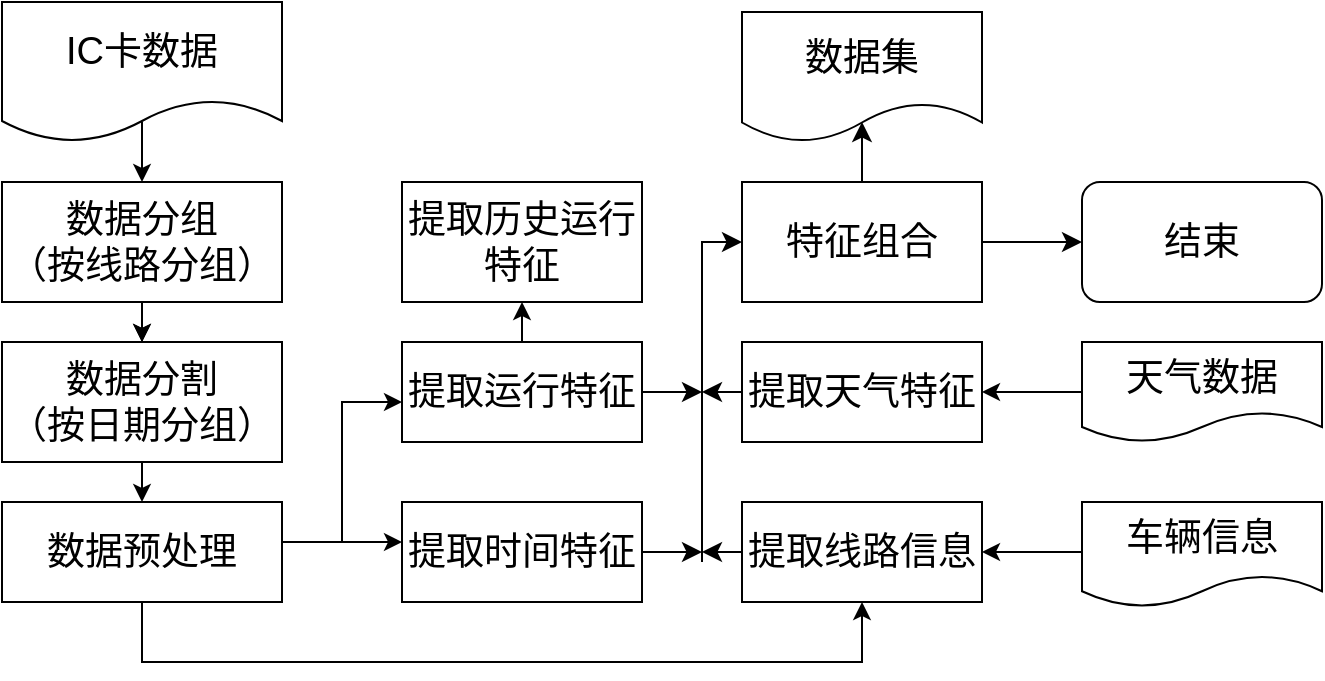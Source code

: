 <mxfile version="16.5.6" type="github" pages="3">
  <diagram id="mhKJ061dYRA6jdMPK2rN" name="Page-1">
    <mxGraphModel dx="782" dy="420" grid="1" gridSize="10" guides="1" tooltips="1" connect="1" arrows="1" fold="1" page="1" pageScale="1" pageWidth="827" pageHeight="1169" math="0" shadow="0">
      <root>
        <mxCell id="0" />
        <mxCell id="1" parent="0" />
        <mxCell id="Ak6Pmd-jxipsMnnLr-lo-1" value="&lt;font style=&quot;font-size: 19px&quot;&gt;IC卡数据&lt;/font&gt;" style="shape=document;whiteSpace=wrap;html=1;boundedLbl=1;" parent="1" vertex="1">
          <mxGeometry x="50" y="190" width="140" height="70" as="geometry" />
        </mxCell>
        <mxCell id="Ak6Pmd-jxipsMnnLr-lo-2" value="" style="endArrow=classic;html=1;rounded=0;fontSize=19;entryX=0.5;entryY=0;entryDx=0;entryDy=0;" parent="1" target="Ak6Pmd-jxipsMnnLr-lo-3" edge="1">
          <mxGeometry width="50" height="50" relative="1" as="geometry">
            <mxPoint x="120" y="250" as="sourcePoint" />
            <mxPoint x="116" y="170" as="targetPoint" />
          </mxGeometry>
        </mxCell>
        <mxCell id="Ak6Pmd-jxipsMnnLr-lo-5" value="" style="edgeStyle=orthogonalEdgeStyle;rounded=0;orthogonalLoop=1;jettySize=auto;html=1;fontSize=19;" parent="1" source="Ak6Pmd-jxipsMnnLr-lo-3" target="Ak6Pmd-jxipsMnnLr-lo-4" edge="1">
          <mxGeometry relative="1" as="geometry" />
        </mxCell>
        <mxCell id="Ak6Pmd-jxipsMnnLr-lo-3" value="&lt;div&gt;数据分组&lt;/div&gt;&lt;div&gt;（按线路分组）&lt;/div&gt;" style="rounded=0;whiteSpace=wrap;html=1;fontSize=19;" parent="1" vertex="1">
          <mxGeometry x="50" y="280" width="140" height="60" as="geometry" />
        </mxCell>
        <mxCell id="Ak6Pmd-jxipsMnnLr-lo-7" value="" style="edgeStyle=orthogonalEdgeStyle;rounded=0;orthogonalLoop=1;jettySize=auto;html=1;fontSize=19;" parent="1" source="Ak6Pmd-jxipsMnnLr-lo-4" edge="1">
          <mxGeometry relative="1" as="geometry">
            <mxPoint x="120" y="360" as="targetPoint" />
          </mxGeometry>
        </mxCell>
        <mxCell id="Ak6Pmd-jxipsMnnLr-lo-17" value="" style="edgeStyle=orthogonalEdgeStyle;curved=0;rounded=1;sketch=0;orthogonalLoop=1;jettySize=auto;html=1;" parent="1" source="Ak6Pmd-jxipsMnnLr-lo-4" target="Ak6Pmd-jxipsMnnLr-lo-8" edge="1">
          <mxGeometry relative="1" as="geometry" />
        </mxCell>
        <mxCell id="Ak6Pmd-jxipsMnnLr-lo-4" value="&lt;div&gt;数据分割&lt;/div&gt;&lt;div&gt;（按日期分组）&lt;/div&gt;" style="rounded=0;whiteSpace=wrap;html=1;fontSize=19;" parent="1" vertex="1">
          <mxGeometry x="50" y="360" width="140" height="60" as="geometry" />
        </mxCell>
        <mxCell id="Ak6Pmd-jxipsMnnLr-lo-11" value="" style="edgeStyle=orthogonalEdgeStyle;rounded=0;orthogonalLoop=1;jettySize=auto;html=1;fontSize=19;" parent="1" source="Ak6Pmd-jxipsMnnLr-lo-8" target="Ak6Pmd-jxipsMnnLr-lo-10" edge="1">
          <mxGeometry relative="1" as="geometry">
            <Array as="points">
              <mxPoint x="220" y="460" />
              <mxPoint x="220" y="460" />
            </Array>
          </mxGeometry>
        </mxCell>
        <mxCell id="dNuweXyDaZ-Y7rFpt1fY-6" value="" style="edgeStyle=orthogonalEdgeStyle;rounded=0;sketch=0;orthogonalLoop=1;jettySize=auto;html=1;fontSize=19;" edge="1" parent="1" source="Ak6Pmd-jxipsMnnLr-lo-8" target="dNuweXyDaZ-Y7rFpt1fY-5">
          <mxGeometry relative="1" as="geometry">
            <Array as="points">
              <mxPoint x="120" y="520" />
              <mxPoint x="480" y="520" />
            </Array>
          </mxGeometry>
        </mxCell>
        <mxCell id="Ak6Pmd-jxipsMnnLr-lo-8" value="数据预处理" style="rounded=0;whiteSpace=wrap;html=1;fontSize=19;" parent="1" vertex="1">
          <mxGeometry x="50" y="440" width="140" height="50" as="geometry" />
        </mxCell>
        <mxCell id="Ak6Pmd-jxipsMnnLr-lo-10" value="提取时间特征" style="rounded=0;whiteSpace=wrap;html=1;fontSize=19;" parent="1" vertex="1">
          <mxGeometry x="250" y="440" width="120" height="50" as="geometry" />
        </mxCell>
        <mxCell id="Ak6Pmd-jxipsMnnLr-lo-12" value="" style="endArrow=classic;html=1;rounded=0;sketch=0;edgeStyle=orthogonalEdgeStyle;elbow=vertical;" parent="1" edge="1">
          <mxGeometry width="50" height="50" relative="1" as="geometry">
            <mxPoint x="220" y="460" as="sourcePoint" />
            <mxPoint x="250" y="390" as="targetPoint" />
            <Array as="points">
              <mxPoint x="220" y="390" />
            </Array>
          </mxGeometry>
        </mxCell>
        <mxCell id="dNuweXyDaZ-Y7rFpt1fY-17" value="" style="edgeStyle=orthogonalEdgeStyle;rounded=0;sketch=0;orthogonalLoop=1;jettySize=auto;html=1;fontSize=19;startSize=7;endSize=7;" edge="1" parent="1" source="Ak6Pmd-jxipsMnnLr-lo-13">
          <mxGeometry relative="1" as="geometry">
            <mxPoint x="400" y="385" as="targetPoint" />
          </mxGeometry>
        </mxCell>
        <mxCell id="Ak6Pmd-jxipsMnnLr-lo-13" value="提取运行特征" style="rounded=0;whiteSpace=wrap;html=1;sketch=0;fontSize=19;" parent="1" vertex="1">
          <mxGeometry x="250" y="360" width="120" height="50" as="geometry" />
        </mxCell>
        <mxCell id="dNuweXyDaZ-Y7rFpt1fY-1" value="" style="endArrow=classic;html=1;rounded=1;sketch=0;exitX=0.5;exitY=0;exitDx=0;exitDy=0;entryX=0.5;entryY=1;entryDx=0;entryDy=0;" edge="1" parent="1" source="Ak6Pmd-jxipsMnnLr-lo-13" target="dNuweXyDaZ-Y7rFpt1fY-2">
          <mxGeometry width="50" height="50" relative="1" as="geometry">
            <mxPoint x="370" y="320" as="sourcePoint" />
            <mxPoint x="310" y="340" as="targetPoint" />
          </mxGeometry>
        </mxCell>
        <mxCell id="dNuweXyDaZ-Y7rFpt1fY-2" value="&lt;font style=&quot;font-size: 19px&quot;&gt;提取历史运行特征&lt;/font&gt;" style="rounded=0;whiteSpace=wrap;html=1;sketch=0;" vertex="1" parent="1">
          <mxGeometry x="250" y="280" width="120" height="60" as="geometry" />
        </mxCell>
        <mxCell id="dNuweXyDaZ-Y7rFpt1fY-16" value="" style="edgeStyle=orthogonalEdgeStyle;rounded=1;sketch=0;orthogonalLoop=1;jettySize=auto;html=1;fontSize=19;endSize=7;startSize=7;" edge="1" parent="1" source="dNuweXyDaZ-Y7rFpt1fY-5">
          <mxGeometry relative="1" as="geometry">
            <mxPoint x="400" y="465" as="targetPoint" />
            <Array as="points">
              <mxPoint x="410" y="465" />
              <mxPoint x="410" y="465" />
            </Array>
          </mxGeometry>
        </mxCell>
        <mxCell id="dNuweXyDaZ-Y7rFpt1fY-5" value="提取线路信息" style="whiteSpace=wrap;html=1;fontSize=19;rounded=0;" vertex="1" parent="1">
          <mxGeometry x="420" y="440" width="120" height="50" as="geometry" />
        </mxCell>
        <mxCell id="dNuweXyDaZ-Y7rFpt1fY-11" value="" style="edgeStyle=orthogonalEdgeStyle;rounded=1;sketch=0;orthogonalLoop=1;jettySize=auto;html=1;fontSize=19;" edge="1" parent="1" target="dNuweXyDaZ-Y7rFpt1fY-5">
          <mxGeometry relative="1" as="geometry">
            <mxPoint x="600" y="465" as="sourcePoint" />
            <Array as="points">
              <mxPoint x="590" y="465" />
            </Array>
          </mxGeometry>
        </mxCell>
        <mxCell id="dNuweXyDaZ-Y7rFpt1fY-9" value="车辆信息" style="shape=document;whiteSpace=wrap;html=1;boundedLbl=1;rounded=0;sketch=0;fontSize=19;" vertex="1" parent="1">
          <mxGeometry x="590" y="440" width="120" height="52.5" as="geometry" />
        </mxCell>
        <mxCell id="dNuweXyDaZ-Y7rFpt1fY-14" value="" style="edgeStyle=orthogonalEdgeStyle;rounded=1;sketch=0;orthogonalLoop=1;jettySize=auto;html=1;fontSize=19;" edge="1" parent="1" source="dNuweXyDaZ-Y7rFpt1fY-12" target="dNuweXyDaZ-Y7rFpt1fY-13">
          <mxGeometry relative="1" as="geometry" />
        </mxCell>
        <mxCell id="dNuweXyDaZ-Y7rFpt1fY-12" value="天气数据" style="shape=document;whiteSpace=wrap;html=1;boundedLbl=1;rounded=0;sketch=0;fontSize=19;" vertex="1" parent="1">
          <mxGeometry x="590" y="360" width="120" height="50" as="geometry" />
        </mxCell>
        <mxCell id="dNuweXyDaZ-Y7rFpt1fY-18" value="" style="edgeStyle=orthogonalEdgeStyle;rounded=0;sketch=0;orthogonalLoop=1;jettySize=auto;html=1;fontSize=19;startSize=7;endSize=7;" edge="1" parent="1" source="dNuweXyDaZ-Y7rFpt1fY-13">
          <mxGeometry relative="1" as="geometry">
            <mxPoint x="400" y="385" as="targetPoint" />
          </mxGeometry>
        </mxCell>
        <mxCell id="dNuweXyDaZ-Y7rFpt1fY-13" value="提取天气特征" style="whiteSpace=wrap;html=1;fontSize=19;rounded=0;sketch=0;" vertex="1" parent="1">
          <mxGeometry x="420" y="360" width="120" height="50" as="geometry" />
        </mxCell>
        <mxCell id="dNuweXyDaZ-Y7rFpt1fY-15" value="" style="endArrow=classic;html=1;rounded=1;sketch=0;fontSize=19;exitX=1;exitY=0.5;exitDx=0;exitDy=0;endSize=7;" edge="1" parent="1" source="Ak6Pmd-jxipsMnnLr-lo-10">
          <mxGeometry width="50" height="50" relative="1" as="geometry">
            <mxPoint x="370" y="390" as="sourcePoint" />
            <mxPoint x="400" y="465" as="targetPoint" />
          </mxGeometry>
        </mxCell>
        <mxCell id="dNuweXyDaZ-Y7rFpt1fY-19" value="" style="endArrow=classic;html=1;rounded=0;sketch=0;fontSize=19;startSize=7;endSize=7;edgeStyle=orthogonalEdgeStyle;entryX=0;entryY=0.5;entryDx=0;entryDy=0;" edge="1" parent="1" target="dNuweXyDaZ-Y7rFpt1fY-20">
          <mxGeometry width="50" height="50" relative="1" as="geometry">
            <mxPoint x="400" y="470" as="sourcePoint" />
            <mxPoint x="420" y="280" as="targetPoint" />
            <Array as="points">
              <mxPoint x="400" y="310" />
            </Array>
          </mxGeometry>
        </mxCell>
        <mxCell id="dNuweXyDaZ-Y7rFpt1fY-22" value="" style="edgeStyle=orthogonalEdgeStyle;rounded=0;sketch=0;orthogonalLoop=1;jettySize=auto;html=1;fontSize=19;startSize=7;endSize=7;" edge="1" parent="1" source="dNuweXyDaZ-Y7rFpt1fY-20" target="dNuweXyDaZ-Y7rFpt1fY-21">
          <mxGeometry relative="1" as="geometry" />
        </mxCell>
        <mxCell id="dNuweXyDaZ-Y7rFpt1fY-20" value="特征组合" style="rounded=0;whiteSpace=wrap;html=1;sketch=0;fontSize=19;" vertex="1" parent="1">
          <mxGeometry x="420" y="280" width="120" height="60" as="geometry" />
        </mxCell>
        <mxCell id="dNuweXyDaZ-Y7rFpt1fY-21" value="结束" style="rounded=1;whiteSpace=wrap;html=1;sketch=0;fontSize=19;" vertex="1" parent="1">
          <mxGeometry x="590" y="280" width="120" height="60" as="geometry" />
        </mxCell>
        <mxCell id="dNuweXyDaZ-Y7rFpt1fY-23" value="数据集" style="shape=document;whiteSpace=wrap;html=1;boundedLbl=1;fontSize=19;rounded=0;sketch=0;" vertex="1" parent="1">
          <mxGeometry x="420" y="195" width="120" height="65" as="geometry" />
        </mxCell>
        <mxCell id="dNuweXyDaZ-Y7rFpt1fY-28" value="" style="endArrow=classic;html=1;rounded=0;sketch=0;fontSize=19;startSize=7;endSize=7;exitX=0.5;exitY=0;exitDx=0;exitDy=0;" edge="1" parent="1" source="dNuweXyDaZ-Y7rFpt1fY-20">
          <mxGeometry width="50" height="50" relative="1" as="geometry">
            <mxPoint x="390" y="310" as="sourcePoint" />
            <mxPoint x="480" y="250" as="targetPoint" />
          </mxGeometry>
        </mxCell>
      </root>
    </mxGraphModel>
  </diagram>
  <diagram id="Jvc6OcmrmK6XAXPJ51Bk" name="Page-2">
    <mxGraphModel dx="1043" dy="560" grid="1" gridSize="10" guides="1" tooltips="1" connect="1" arrows="1" fold="1" page="1" pageScale="1" pageWidth="827" pageHeight="1169" math="0" shadow="0">
      <root>
        <mxCell id="k55hGcxo-HFtvceZWBYU-0" />
        <mxCell id="k55hGcxo-HFtvceZWBYU-1" parent="k55hGcxo-HFtvceZWBYU-0" />
        <mxCell id="4KEZcvEA3BJrG6CXWuTU-2" value="" style="edgeStyle=orthogonalEdgeStyle;rounded=0;sketch=0;orthogonalLoop=1;jettySize=auto;html=1;" edge="1" parent="k55hGcxo-HFtvceZWBYU-1" source="4KEZcvEA3BJrG6CXWuTU-0" target="4KEZcvEA3BJrG6CXWuTU-1">
          <mxGeometry relative="1" as="geometry">
            <Array as="points">
              <mxPoint x="160" y="303" />
              <mxPoint x="160" y="240" />
            </Array>
          </mxGeometry>
        </mxCell>
        <mxCell id="4KEZcvEA3BJrG6CXWuTU-0" value="数据集" style="shape=document;whiteSpace=wrap;html=1;boundedLbl=1;fontSize=19;rounded=0;sketch=0;" vertex="1" parent="k55hGcxo-HFtvceZWBYU-1">
          <mxGeometry x="20" y="270" width="120" height="65" as="geometry" />
        </mxCell>
        <mxCell id="4KEZcvEA3BJrG6CXWuTU-6" value="" style="edgeStyle=orthogonalEdgeStyle;rounded=0;sketch=0;orthogonalLoop=1;jettySize=auto;html=1;" edge="1" parent="k55hGcxo-HFtvceZWBYU-1" source="4KEZcvEA3BJrG6CXWuTU-1" target="4KEZcvEA3BJrG6CXWuTU-5">
          <mxGeometry relative="1" as="geometry">
            <Array as="points">
              <mxPoint x="310" y="240" />
              <mxPoint x="310" y="165" />
            </Array>
          </mxGeometry>
        </mxCell>
        <mxCell id="4KEZcvEA3BJrG6CXWuTU-1" value="训练集" style="whiteSpace=wrap;html=1;fontSize=19;rounded=0;sketch=0;" vertex="1" parent="k55hGcxo-HFtvceZWBYU-1">
          <mxGeometry x="190" y="210" width="90" height="60" as="geometry" />
        </mxCell>
        <mxCell id="4KEZcvEA3BJrG6CXWuTU-3" value="" style="endArrow=classic;html=1;rounded=0;sketch=0;edgeStyle=orthogonalEdgeStyle;" edge="1" parent="k55hGcxo-HFtvceZWBYU-1">
          <mxGeometry width="50" height="50" relative="1" as="geometry">
            <mxPoint x="160" y="300" as="sourcePoint" />
            <mxPoint x="190" y="350" as="targetPoint" />
            <Array as="points">
              <mxPoint x="160" y="350" />
              <mxPoint x="190" y="350" />
            </Array>
          </mxGeometry>
        </mxCell>
        <mxCell id="4KEZcvEA3BJrG6CXWuTU-27" value="" style="edgeStyle=orthogonalEdgeStyle;rounded=0;sketch=0;orthogonalLoop=1;jettySize=auto;html=1;fontSize=19;entryX=0;entryY=0.5;entryDx=0;entryDy=0;" edge="1" parent="k55hGcxo-HFtvceZWBYU-1" source="4KEZcvEA3BJrG6CXWuTU-4" target="4KEZcvEA3BJrG6CXWuTU-26">
          <mxGeometry relative="1" as="geometry">
            <Array as="points">
              <mxPoint x="460" y="350" />
              <mxPoint x="460" y="350" />
            </Array>
          </mxGeometry>
        </mxCell>
        <mxCell id="4KEZcvEA3BJrG6CXWuTU-4" value="测试集" style="whiteSpace=wrap;html=1;fontSize=19;rounded=0;sketch=0;" vertex="1" parent="k55hGcxo-HFtvceZWBYU-1">
          <mxGeometry x="190" y="320" width="90" height="60" as="geometry" />
        </mxCell>
        <mxCell id="4KEZcvEA3BJrG6CXWuTU-15" style="edgeStyle=orthogonalEdgeStyle;rounded=0;sketch=0;orthogonalLoop=1;jettySize=auto;html=1;" edge="1" parent="k55hGcxo-HFtvceZWBYU-1" source="4KEZcvEA3BJrG6CXWuTU-5">
          <mxGeometry relative="1" as="geometry">
            <mxPoint x="520" y="240" as="targetPoint" />
          </mxGeometry>
        </mxCell>
        <mxCell id="4KEZcvEA3BJrG6CXWuTU-5" value="&lt;div&gt;线性回归预测&lt;/div&gt;&lt;div&gt;(LR)&lt;/div&gt;" style="whiteSpace=wrap;html=1;fontSize=19;rounded=0;sketch=0;" vertex="1" parent="k55hGcxo-HFtvceZWBYU-1">
          <mxGeometry x="340" y="140" width="160" height="50" as="geometry" />
        </mxCell>
        <mxCell id="4KEZcvEA3BJrG6CXWuTU-8" value="" style="endArrow=classic;html=1;rounded=0;sketch=0;" edge="1" parent="k55hGcxo-HFtvceZWBYU-1">
          <mxGeometry width="50" height="50" relative="1" as="geometry">
            <mxPoint x="310" y="240" as="sourcePoint" />
            <mxPoint x="380" y="240" as="targetPoint" />
          </mxGeometry>
        </mxCell>
        <mxCell id="4KEZcvEA3BJrG6CXWuTU-14" value="" style="edgeStyle=orthogonalEdgeStyle;rounded=0;sketch=0;orthogonalLoop=1;jettySize=auto;html=1;" edge="1" parent="k55hGcxo-HFtvceZWBYU-1" source="4KEZcvEA3BJrG6CXWuTU-9" target="4KEZcvEA3BJrG6CXWuTU-13">
          <mxGeometry relative="1" as="geometry" />
        </mxCell>
        <mxCell id="4KEZcvEA3BJrG6CXWuTU-9" value="&lt;div&gt;决策树&lt;/div&gt;&lt;div&gt;（DT）&lt;/div&gt;" style="whiteSpace=wrap;html=1;fontSize=19;rounded=0;sketch=0;" vertex="1" parent="k55hGcxo-HFtvceZWBYU-1">
          <mxGeometry x="340" y="215" width="160" height="45" as="geometry" />
        </mxCell>
        <mxCell id="4KEZcvEA3BJrG6CXWuTU-10" value="" style="endArrow=classic;html=1;rounded=0;sketch=0;edgeStyle=orthogonalEdgeStyle;" edge="1" parent="k55hGcxo-HFtvceZWBYU-1">
          <mxGeometry width="50" height="50" relative="1" as="geometry">
            <mxPoint x="310" y="237" as="sourcePoint" />
            <mxPoint x="380" y="300" as="targetPoint" />
            <Array as="points">
              <mxPoint x="310" y="237" />
              <mxPoint x="310" y="300" />
            </Array>
          </mxGeometry>
        </mxCell>
        <mxCell id="4KEZcvEA3BJrG6CXWuTU-16" value="" style="edgeStyle=orthogonalEdgeStyle;rounded=0;sketch=0;orthogonalLoop=1;jettySize=auto;html=1;" edge="1" parent="k55hGcxo-HFtvceZWBYU-1" source="4KEZcvEA3BJrG6CXWuTU-11">
          <mxGeometry relative="1" as="geometry">
            <mxPoint x="520" y="238" as="targetPoint" />
          </mxGeometry>
        </mxCell>
        <mxCell id="4KEZcvEA3BJrG6CXWuTU-11" value="梯度提升决策树（GDBT）" style="whiteSpace=wrap;html=1;fontSize=19;rounded=0;sketch=0;" vertex="1" parent="k55hGcxo-HFtvceZWBYU-1">
          <mxGeometry x="340" y="277.5" width="160" height="50" as="geometry" />
        </mxCell>
        <mxCell id="4KEZcvEA3BJrG6CXWuTU-19" value="" style="edgeStyle=orthogonalEdgeStyle;rounded=0;sketch=0;orthogonalLoop=1;jettySize=auto;html=1;" edge="1" parent="k55hGcxo-HFtvceZWBYU-1" source="4KEZcvEA3BJrG6CXWuTU-13" target="4KEZcvEA3BJrG6CXWuTU-18">
          <mxGeometry relative="1" as="geometry" />
        </mxCell>
        <mxCell id="4KEZcvEA3BJrG6CXWuTU-13" value="交叉验证" style="whiteSpace=wrap;html=1;fontSize=19;rounded=0;sketch=0;" vertex="1" parent="k55hGcxo-HFtvceZWBYU-1">
          <mxGeometry x="540" y="207.5" width="100" height="60" as="geometry" />
        </mxCell>
        <mxCell id="4KEZcvEA3BJrG6CXWuTU-23" value="" style="edgeStyle=orthogonalEdgeStyle;rounded=0;sketch=0;orthogonalLoop=1;jettySize=auto;html=1;entryX=1;entryY=0.5;entryDx=0;entryDy=0;" edge="1" parent="k55hGcxo-HFtvceZWBYU-1" source="4KEZcvEA3BJrG6CXWuTU-18" target="4KEZcvEA3BJrG6CXWuTU-26">
          <mxGeometry relative="1" as="geometry">
            <mxPoint x="660" y="358" as="targetPoint" />
            <Array as="points">
              <mxPoint x="715" y="350" />
            </Array>
          </mxGeometry>
        </mxCell>
        <mxCell id="4KEZcvEA3BJrG6CXWuTU-18" value="参数调整" style="whiteSpace=wrap;html=1;fontSize=19;rounded=0;sketch=0;" vertex="1" parent="k55hGcxo-HFtvceZWBYU-1">
          <mxGeometry x="660" y="207.5" width="110" height="60" as="geometry" />
        </mxCell>
        <mxCell id="4KEZcvEA3BJrG6CXWuTU-26" value="学习曲线对比" style="rounded=1;whiteSpace=wrap;html=1;sketch=0;fontSize=19;" vertex="1" parent="k55hGcxo-HFtvceZWBYU-1">
          <mxGeometry x="530" y="320" width="120" height="60" as="geometry" />
        </mxCell>
      </root>
    </mxGraphModel>
  </diagram>
  <diagram id="ypIW8HgUcz_r6X_H_4cy" name="Page-3">
    <mxGraphModel dx="782" dy="420" grid="1" gridSize="10" guides="1" tooltips="1" connect="1" arrows="1" fold="1" page="1" pageScale="1" pageWidth="827" pageHeight="1169" math="0" shadow="0">
      <root>
        <mxCell id="8MwhIHG_zXF0kFMnTJ49-0" />
        <mxCell id="8MwhIHG_zXF0kFMnTJ49-1" parent="8MwhIHG_zXF0kFMnTJ49-0" />
      </root>
    </mxGraphModel>
  </diagram>
</mxfile>
